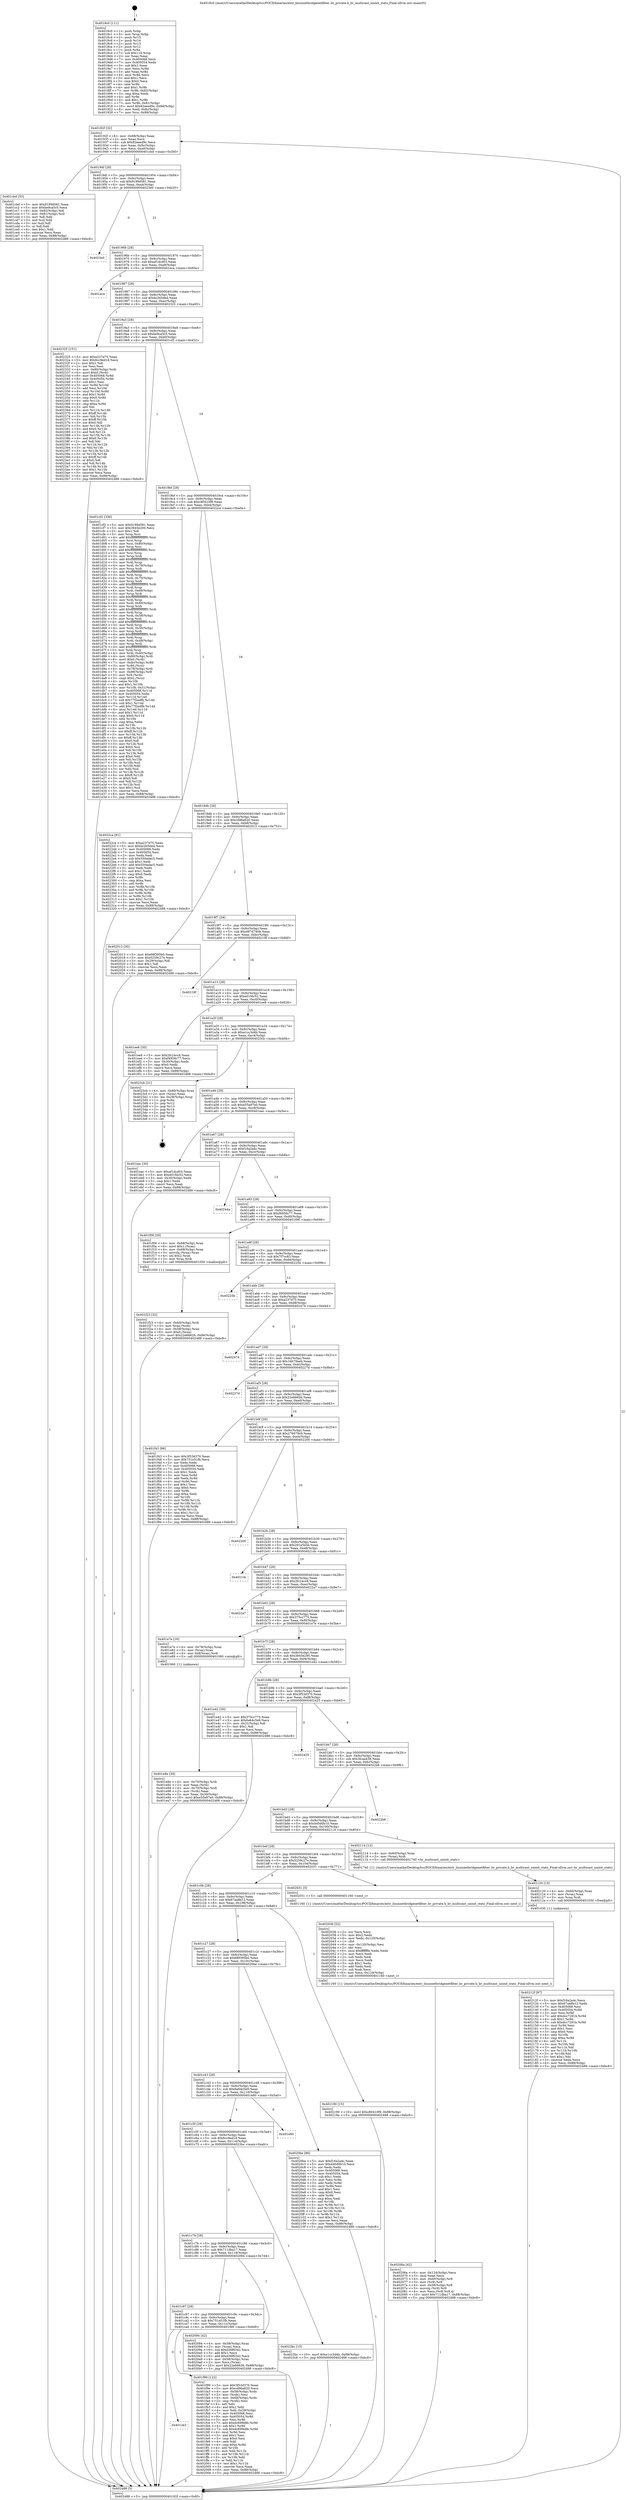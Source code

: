 digraph "0x4018c0" {
  label = "0x4018c0 (/mnt/c/Users/mathe/Desktop/tcc/POCII/binaries/extr_linuxnetbridgenetfilter..br_private.h_br_multicast_uninit_stats_Final-ollvm.out::main(0))"
  labelloc = "t"
  node[shape=record]

  Entry [label="",width=0.3,height=0.3,shape=circle,fillcolor=black,style=filled]
  "0x40192f" [label="{
     0x40192f [32]\l
     | [instrs]\l
     &nbsp;&nbsp;0x40192f \<+6\>: mov -0x88(%rbp),%eax\l
     &nbsp;&nbsp;0x401935 \<+2\>: mov %eax,%ecx\l
     &nbsp;&nbsp;0x401937 \<+6\>: sub $0x82eeed9c,%ecx\l
     &nbsp;&nbsp;0x40193d \<+6\>: mov %eax,-0x9c(%rbp)\l
     &nbsp;&nbsp;0x401943 \<+6\>: mov %ecx,-0xa0(%rbp)\l
     &nbsp;&nbsp;0x401949 \<+6\>: je 0000000000401cbd \<main+0x3fd\>\l
  }"]
  "0x401cbd" [label="{
     0x401cbd [53]\l
     | [instrs]\l
     &nbsp;&nbsp;0x401cbd \<+5\>: mov $0x9199d581,%eax\l
     &nbsp;&nbsp;0x401cc2 \<+5\>: mov $0xbe9ca5c5,%ecx\l
     &nbsp;&nbsp;0x401cc7 \<+6\>: mov -0x82(%rbp),%dl\l
     &nbsp;&nbsp;0x401ccd \<+7\>: mov -0x81(%rbp),%sil\l
     &nbsp;&nbsp;0x401cd4 \<+3\>: mov %dl,%dil\l
     &nbsp;&nbsp;0x401cd7 \<+3\>: and %sil,%dil\l
     &nbsp;&nbsp;0x401cda \<+3\>: xor %sil,%dl\l
     &nbsp;&nbsp;0x401cdd \<+3\>: or %dl,%dil\l
     &nbsp;&nbsp;0x401ce0 \<+4\>: test $0x1,%dil\l
     &nbsp;&nbsp;0x401ce4 \<+3\>: cmovne %ecx,%eax\l
     &nbsp;&nbsp;0x401ce7 \<+6\>: mov %eax,-0x88(%rbp)\l
     &nbsp;&nbsp;0x401ced \<+5\>: jmp 0000000000402488 \<main+0xbc8\>\l
  }"]
  "0x40194f" [label="{
     0x40194f [28]\l
     | [instrs]\l
     &nbsp;&nbsp;0x40194f \<+5\>: jmp 0000000000401954 \<main+0x94\>\l
     &nbsp;&nbsp;0x401954 \<+6\>: mov -0x9c(%rbp),%eax\l
     &nbsp;&nbsp;0x40195a \<+5\>: sub $0x9199d581,%eax\l
     &nbsp;&nbsp;0x40195f \<+6\>: mov %eax,-0xa4(%rbp)\l
     &nbsp;&nbsp;0x401965 \<+6\>: je 00000000004023e0 \<main+0xb20\>\l
  }"]
  "0x402488" [label="{
     0x402488 [5]\l
     | [instrs]\l
     &nbsp;&nbsp;0x402488 \<+5\>: jmp 000000000040192f \<main+0x6f\>\l
  }"]
  "0x4018c0" [label="{
     0x4018c0 [111]\l
     | [instrs]\l
     &nbsp;&nbsp;0x4018c0 \<+1\>: push %rbp\l
     &nbsp;&nbsp;0x4018c1 \<+3\>: mov %rsp,%rbp\l
     &nbsp;&nbsp;0x4018c4 \<+2\>: push %r15\l
     &nbsp;&nbsp;0x4018c6 \<+2\>: push %r14\l
     &nbsp;&nbsp;0x4018c8 \<+2\>: push %r13\l
     &nbsp;&nbsp;0x4018ca \<+2\>: push %r12\l
     &nbsp;&nbsp;0x4018cc \<+1\>: push %rbx\l
     &nbsp;&nbsp;0x4018cd \<+7\>: sub $0x118,%rsp\l
     &nbsp;&nbsp;0x4018d4 \<+2\>: xor %eax,%eax\l
     &nbsp;&nbsp;0x4018d6 \<+7\>: mov 0x405068,%ecx\l
     &nbsp;&nbsp;0x4018dd \<+7\>: mov 0x405054,%edx\l
     &nbsp;&nbsp;0x4018e4 \<+3\>: sub $0x1,%eax\l
     &nbsp;&nbsp;0x4018e7 \<+3\>: mov %ecx,%r8d\l
     &nbsp;&nbsp;0x4018ea \<+3\>: add %eax,%r8d\l
     &nbsp;&nbsp;0x4018ed \<+4\>: imul %r8d,%ecx\l
     &nbsp;&nbsp;0x4018f1 \<+3\>: and $0x1,%ecx\l
     &nbsp;&nbsp;0x4018f4 \<+3\>: cmp $0x0,%ecx\l
     &nbsp;&nbsp;0x4018f7 \<+4\>: sete %r9b\l
     &nbsp;&nbsp;0x4018fb \<+4\>: and $0x1,%r9b\l
     &nbsp;&nbsp;0x4018ff \<+7\>: mov %r9b,-0x82(%rbp)\l
     &nbsp;&nbsp;0x401906 \<+3\>: cmp $0xa,%edx\l
     &nbsp;&nbsp;0x401909 \<+4\>: setl %r9b\l
     &nbsp;&nbsp;0x40190d \<+4\>: and $0x1,%r9b\l
     &nbsp;&nbsp;0x401911 \<+7\>: mov %r9b,-0x81(%rbp)\l
     &nbsp;&nbsp;0x401918 \<+10\>: movl $0x82eeed9c,-0x88(%rbp)\l
     &nbsp;&nbsp;0x401922 \<+6\>: mov %edi,-0x8c(%rbp)\l
     &nbsp;&nbsp;0x401928 \<+7\>: mov %rsi,-0x98(%rbp)\l
  }"]
  Exit [label="",width=0.3,height=0.3,shape=circle,fillcolor=black,style=filled,peripheries=2]
  "0x4023e0" [label="{
     0x4023e0\l
  }", style=dashed]
  "0x40196b" [label="{
     0x40196b [28]\l
     | [instrs]\l
     &nbsp;&nbsp;0x40196b \<+5\>: jmp 0000000000401970 \<main+0xb0\>\l
     &nbsp;&nbsp;0x401970 \<+6\>: mov -0x9c(%rbp),%eax\l
     &nbsp;&nbsp;0x401976 \<+5\>: sub $0xaf1dcd03,%eax\l
     &nbsp;&nbsp;0x40197b \<+6\>: mov %eax,-0xa8(%rbp)\l
     &nbsp;&nbsp;0x401981 \<+6\>: je 0000000000401eca \<main+0x60a\>\l
  }"]
  "0x40212f" [label="{
     0x40212f [97]\l
     | [instrs]\l
     &nbsp;&nbsp;0x40212f \<+5\>: mov $0xf16a2a4c,%ecx\l
     &nbsp;&nbsp;0x402134 \<+5\>: mov $0x67aa8b12,%edx\l
     &nbsp;&nbsp;0x402139 \<+7\>: mov 0x405068,%esi\l
     &nbsp;&nbsp;0x402140 \<+8\>: mov 0x405054,%r8d\l
     &nbsp;&nbsp;0x402148 \<+3\>: mov %esi,%r9d\l
     &nbsp;&nbsp;0x40214b \<+7\>: add $0xdcc7291b,%r9d\l
     &nbsp;&nbsp;0x402152 \<+4\>: sub $0x1,%r9d\l
     &nbsp;&nbsp;0x402156 \<+7\>: sub $0xdcc7291b,%r9d\l
     &nbsp;&nbsp;0x40215d \<+4\>: imul %r9d,%esi\l
     &nbsp;&nbsp;0x402161 \<+3\>: and $0x1,%esi\l
     &nbsp;&nbsp;0x402164 \<+3\>: cmp $0x0,%esi\l
     &nbsp;&nbsp;0x402167 \<+4\>: sete %r10b\l
     &nbsp;&nbsp;0x40216b \<+4\>: cmp $0xa,%r8d\l
     &nbsp;&nbsp;0x40216f \<+4\>: setl %r11b\l
     &nbsp;&nbsp;0x402173 \<+3\>: mov %r10b,%bl\l
     &nbsp;&nbsp;0x402176 \<+3\>: and %r11b,%bl\l
     &nbsp;&nbsp;0x402179 \<+3\>: xor %r11b,%r10b\l
     &nbsp;&nbsp;0x40217c \<+3\>: or %r10b,%bl\l
     &nbsp;&nbsp;0x40217f \<+3\>: test $0x1,%bl\l
     &nbsp;&nbsp;0x402182 \<+3\>: cmovne %edx,%ecx\l
     &nbsp;&nbsp;0x402185 \<+6\>: mov %ecx,-0x88(%rbp)\l
     &nbsp;&nbsp;0x40218b \<+5\>: jmp 0000000000402488 \<main+0xbc8\>\l
  }"]
  "0x401eca" [label="{
     0x401eca\l
  }", style=dashed]
  "0x401987" [label="{
     0x401987 [28]\l
     | [instrs]\l
     &nbsp;&nbsp;0x401987 \<+5\>: jmp 000000000040198c \<main+0xcc\>\l
     &nbsp;&nbsp;0x40198c \<+6\>: mov -0x9c(%rbp),%eax\l
     &nbsp;&nbsp;0x401992 \<+5\>: sub $0xbc265ded,%eax\l
     &nbsp;&nbsp;0x401997 \<+6\>: mov %eax,-0xac(%rbp)\l
     &nbsp;&nbsp;0x40199d \<+6\>: je 0000000000402325 \<main+0xa65\>\l
  }"]
  "0x402120" [label="{
     0x402120 [15]\l
     | [instrs]\l
     &nbsp;&nbsp;0x402120 \<+4\>: mov -0x60(%rbp),%rax\l
     &nbsp;&nbsp;0x402124 \<+3\>: mov (%rax),%rax\l
     &nbsp;&nbsp;0x402127 \<+3\>: mov %rax,%rdi\l
     &nbsp;&nbsp;0x40212a \<+5\>: call 0000000000401030 \<free@plt\>\l
     | [calls]\l
     &nbsp;&nbsp;0x401030 \{1\} (unknown)\l
  }"]
  "0x402325" [label="{
     0x402325 [151]\l
     | [instrs]\l
     &nbsp;&nbsp;0x402325 \<+5\>: mov $0xa237d75,%eax\l
     &nbsp;&nbsp;0x40232a \<+5\>: mov $0x6cc9ed18,%ecx\l
     &nbsp;&nbsp;0x40232f \<+2\>: mov $0x1,%dl\l
     &nbsp;&nbsp;0x402331 \<+2\>: xor %esi,%esi\l
     &nbsp;&nbsp;0x402333 \<+4\>: mov -0x80(%rbp),%rdi\l
     &nbsp;&nbsp;0x402337 \<+6\>: movl $0x0,(%rdi)\l
     &nbsp;&nbsp;0x40233d \<+8\>: mov 0x405068,%r8d\l
     &nbsp;&nbsp;0x402345 \<+8\>: mov 0x405054,%r9d\l
     &nbsp;&nbsp;0x40234d \<+3\>: sub $0x1,%esi\l
     &nbsp;&nbsp;0x402350 \<+3\>: mov %r8d,%r10d\l
     &nbsp;&nbsp;0x402353 \<+3\>: add %esi,%r10d\l
     &nbsp;&nbsp;0x402356 \<+4\>: imul %r10d,%r8d\l
     &nbsp;&nbsp;0x40235a \<+4\>: and $0x1,%r8d\l
     &nbsp;&nbsp;0x40235e \<+4\>: cmp $0x0,%r8d\l
     &nbsp;&nbsp;0x402362 \<+4\>: sete %r11b\l
     &nbsp;&nbsp;0x402366 \<+4\>: cmp $0xa,%r9d\l
     &nbsp;&nbsp;0x40236a \<+3\>: setl %bl\l
     &nbsp;&nbsp;0x40236d \<+3\>: mov %r11b,%r14b\l
     &nbsp;&nbsp;0x402370 \<+4\>: xor $0xff,%r14b\l
     &nbsp;&nbsp;0x402374 \<+3\>: mov %bl,%r15b\l
     &nbsp;&nbsp;0x402377 \<+4\>: xor $0xff,%r15b\l
     &nbsp;&nbsp;0x40237b \<+3\>: xor $0x0,%dl\l
     &nbsp;&nbsp;0x40237e \<+3\>: mov %r14b,%r12b\l
     &nbsp;&nbsp;0x402381 \<+4\>: and $0x0,%r12b\l
     &nbsp;&nbsp;0x402385 \<+3\>: and %dl,%r11b\l
     &nbsp;&nbsp;0x402388 \<+3\>: mov %r15b,%r13b\l
     &nbsp;&nbsp;0x40238b \<+4\>: and $0x0,%r13b\l
     &nbsp;&nbsp;0x40238f \<+2\>: and %dl,%bl\l
     &nbsp;&nbsp;0x402391 \<+3\>: or %r11b,%r12b\l
     &nbsp;&nbsp;0x402394 \<+3\>: or %bl,%r13b\l
     &nbsp;&nbsp;0x402397 \<+3\>: xor %r13b,%r12b\l
     &nbsp;&nbsp;0x40239a \<+3\>: or %r15b,%r14b\l
     &nbsp;&nbsp;0x40239d \<+4\>: xor $0xff,%r14b\l
     &nbsp;&nbsp;0x4023a1 \<+3\>: or $0x0,%dl\l
     &nbsp;&nbsp;0x4023a4 \<+3\>: and %dl,%r14b\l
     &nbsp;&nbsp;0x4023a7 \<+3\>: or %r14b,%r12b\l
     &nbsp;&nbsp;0x4023aa \<+4\>: test $0x1,%r12b\l
     &nbsp;&nbsp;0x4023ae \<+3\>: cmovne %ecx,%eax\l
     &nbsp;&nbsp;0x4023b1 \<+6\>: mov %eax,-0x88(%rbp)\l
     &nbsp;&nbsp;0x4023b7 \<+5\>: jmp 0000000000402488 \<main+0xbc8\>\l
  }"]
  "0x4019a3" [label="{
     0x4019a3 [28]\l
     | [instrs]\l
     &nbsp;&nbsp;0x4019a3 \<+5\>: jmp 00000000004019a8 \<main+0xe8\>\l
     &nbsp;&nbsp;0x4019a8 \<+6\>: mov -0x9c(%rbp),%eax\l
     &nbsp;&nbsp;0x4019ae \<+5\>: sub $0xbe9ca5c5,%eax\l
     &nbsp;&nbsp;0x4019b3 \<+6\>: mov %eax,-0xb0(%rbp)\l
     &nbsp;&nbsp;0x4019b9 \<+6\>: je 0000000000401cf2 \<main+0x432\>\l
  }"]
  "0x40206a" [label="{
     0x40206a [42]\l
     | [instrs]\l
     &nbsp;&nbsp;0x40206a \<+6\>: mov -0x124(%rbp),%ecx\l
     &nbsp;&nbsp;0x402070 \<+3\>: imul %eax,%ecx\l
     &nbsp;&nbsp;0x402073 \<+4\>: mov -0x60(%rbp),%r8\l
     &nbsp;&nbsp;0x402077 \<+3\>: mov (%r8),%r8\l
     &nbsp;&nbsp;0x40207a \<+4\>: mov -0x58(%rbp),%r9\l
     &nbsp;&nbsp;0x40207e \<+3\>: movslq (%r9),%r9\l
     &nbsp;&nbsp;0x402081 \<+4\>: mov %ecx,(%r8,%r9,4)\l
     &nbsp;&nbsp;0x402085 \<+10\>: movl $0x711dba17,-0x88(%rbp)\l
     &nbsp;&nbsp;0x40208f \<+5\>: jmp 0000000000402488 \<main+0xbc8\>\l
  }"]
  "0x401cf2" [label="{
     0x401cf2 [336]\l
     | [instrs]\l
     &nbsp;&nbsp;0x401cf2 \<+5\>: mov $0x9199d581,%eax\l
     &nbsp;&nbsp;0x401cf7 \<+5\>: mov $0x3845e200,%ecx\l
     &nbsp;&nbsp;0x401cfc \<+2\>: mov $0x1,%dl\l
     &nbsp;&nbsp;0x401cfe \<+3\>: mov %rsp,%rsi\l
     &nbsp;&nbsp;0x401d01 \<+4\>: add $0xfffffffffffffff0,%rsi\l
     &nbsp;&nbsp;0x401d05 \<+3\>: mov %rsi,%rsp\l
     &nbsp;&nbsp;0x401d08 \<+4\>: mov %rsi,-0x80(%rbp)\l
     &nbsp;&nbsp;0x401d0c \<+3\>: mov %rsp,%rsi\l
     &nbsp;&nbsp;0x401d0f \<+4\>: add $0xfffffffffffffff0,%rsi\l
     &nbsp;&nbsp;0x401d13 \<+3\>: mov %rsi,%rsp\l
     &nbsp;&nbsp;0x401d16 \<+3\>: mov %rsp,%rdi\l
     &nbsp;&nbsp;0x401d19 \<+4\>: add $0xfffffffffffffff0,%rdi\l
     &nbsp;&nbsp;0x401d1d \<+3\>: mov %rdi,%rsp\l
     &nbsp;&nbsp;0x401d20 \<+4\>: mov %rdi,-0x78(%rbp)\l
     &nbsp;&nbsp;0x401d24 \<+3\>: mov %rsp,%rdi\l
     &nbsp;&nbsp;0x401d27 \<+4\>: add $0xfffffffffffffff0,%rdi\l
     &nbsp;&nbsp;0x401d2b \<+3\>: mov %rdi,%rsp\l
     &nbsp;&nbsp;0x401d2e \<+4\>: mov %rdi,-0x70(%rbp)\l
     &nbsp;&nbsp;0x401d32 \<+3\>: mov %rsp,%rdi\l
     &nbsp;&nbsp;0x401d35 \<+4\>: add $0xfffffffffffffff0,%rdi\l
     &nbsp;&nbsp;0x401d39 \<+3\>: mov %rdi,%rsp\l
     &nbsp;&nbsp;0x401d3c \<+4\>: mov %rdi,-0x68(%rbp)\l
     &nbsp;&nbsp;0x401d40 \<+3\>: mov %rsp,%rdi\l
     &nbsp;&nbsp;0x401d43 \<+4\>: add $0xfffffffffffffff0,%rdi\l
     &nbsp;&nbsp;0x401d47 \<+3\>: mov %rdi,%rsp\l
     &nbsp;&nbsp;0x401d4a \<+4\>: mov %rdi,-0x60(%rbp)\l
     &nbsp;&nbsp;0x401d4e \<+3\>: mov %rsp,%rdi\l
     &nbsp;&nbsp;0x401d51 \<+4\>: add $0xfffffffffffffff0,%rdi\l
     &nbsp;&nbsp;0x401d55 \<+3\>: mov %rdi,%rsp\l
     &nbsp;&nbsp;0x401d58 \<+4\>: mov %rdi,-0x58(%rbp)\l
     &nbsp;&nbsp;0x401d5c \<+3\>: mov %rsp,%rdi\l
     &nbsp;&nbsp;0x401d5f \<+4\>: add $0xfffffffffffffff0,%rdi\l
     &nbsp;&nbsp;0x401d63 \<+3\>: mov %rdi,%rsp\l
     &nbsp;&nbsp;0x401d66 \<+4\>: mov %rdi,-0x50(%rbp)\l
     &nbsp;&nbsp;0x401d6a \<+3\>: mov %rsp,%rdi\l
     &nbsp;&nbsp;0x401d6d \<+4\>: add $0xfffffffffffffff0,%rdi\l
     &nbsp;&nbsp;0x401d71 \<+3\>: mov %rdi,%rsp\l
     &nbsp;&nbsp;0x401d74 \<+4\>: mov %rdi,-0x48(%rbp)\l
     &nbsp;&nbsp;0x401d78 \<+3\>: mov %rsp,%rdi\l
     &nbsp;&nbsp;0x401d7b \<+4\>: add $0xfffffffffffffff0,%rdi\l
     &nbsp;&nbsp;0x401d7f \<+3\>: mov %rdi,%rsp\l
     &nbsp;&nbsp;0x401d82 \<+4\>: mov %rdi,-0x40(%rbp)\l
     &nbsp;&nbsp;0x401d86 \<+4\>: mov -0x80(%rbp),%rdi\l
     &nbsp;&nbsp;0x401d8a \<+6\>: movl $0x0,(%rdi)\l
     &nbsp;&nbsp;0x401d90 \<+7\>: mov -0x8c(%rbp),%r8d\l
     &nbsp;&nbsp;0x401d97 \<+3\>: mov %r8d,(%rsi)\l
     &nbsp;&nbsp;0x401d9a \<+4\>: mov -0x78(%rbp),%rdi\l
     &nbsp;&nbsp;0x401d9e \<+7\>: mov -0x98(%rbp),%r9\l
     &nbsp;&nbsp;0x401da5 \<+3\>: mov %r9,(%rdi)\l
     &nbsp;&nbsp;0x401da8 \<+3\>: cmpl $0x2,(%rsi)\l
     &nbsp;&nbsp;0x401dab \<+4\>: setne %r10b\l
     &nbsp;&nbsp;0x401daf \<+4\>: and $0x1,%r10b\l
     &nbsp;&nbsp;0x401db3 \<+4\>: mov %r10b,-0x31(%rbp)\l
     &nbsp;&nbsp;0x401db7 \<+8\>: mov 0x405068,%r11d\l
     &nbsp;&nbsp;0x401dbf \<+7\>: mov 0x405054,%ebx\l
     &nbsp;&nbsp;0x401dc6 \<+3\>: mov %r11d,%r14d\l
     &nbsp;&nbsp;0x401dc9 \<+7\>: sub $0x77f2edfb,%r14d\l
     &nbsp;&nbsp;0x401dd0 \<+4\>: sub $0x1,%r14d\l
     &nbsp;&nbsp;0x401dd4 \<+7\>: add $0x77f2edfb,%r14d\l
     &nbsp;&nbsp;0x401ddb \<+4\>: imul %r14d,%r11d\l
     &nbsp;&nbsp;0x401ddf \<+4\>: and $0x1,%r11d\l
     &nbsp;&nbsp;0x401de3 \<+4\>: cmp $0x0,%r11d\l
     &nbsp;&nbsp;0x401de7 \<+4\>: sete %r10b\l
     &nbsp;&nbsp;0x401deb \<+3\>: cmp $0xa,%ebx\l
     &nbsp;&nbsp;0x401dee \<+4\>: setl %r15b\l
     &nbsp;&nbsp;0x401df2 \<+3\>: mov %r10b,%r12b\l
     &nbsp;&nbsp;0x401df5 \<+4\>: xor $0xff,%r12b\l
     &nbsp;&nbsp;0x401df9 \<+3\>: mov %r15b,%r13b\l
     &nbsp;&nbsp;0x401dfc \<+4\>: xor $0xff,%r13b\l
     &nbsp;&nbsp;0x401e00 \<+3\>: xor $0x0,%dl\l
     &nbsp;&nbsp;0x401e03 \<+3\>: mov %r12b,%sil\l
     &nbsp;&nbsp;0x401e06 \<+4\>: and $0x0,%sil\l
     &nbsp;&nbsp;0x401e0a \<+3\>: and %dl,%r10b\l
     &nbsp;&nbsp;0x401e0d \<+3\>: mov %r13b,%dil\l
     &nbsp;&nbsp;0x401e10 \<+4\>: and $0x0,%dil\l
     &nbsp;&nbsp;0x401e14 \<+3\>: and %dl,%r15b\l
     &nbsp;&nbsp;0x401e17 \<+3\>: or %r10b,%sil\l
     &nbsp;&nbsp;0x401e1a \<+3\>: or %r15b,%dil\l
     &nbsp;&nbsp;0x401e1d \<+3\>: xor %dil,%sil\l
     &nbsp;&nbsp;0x401e20 \<+3\>: or %r13b,%r12b\l
     &nbsp;&nbsp;0x401e23 \<+4\>: xor $0xff,%r12b\l
     &nbsp;&nbsp;0x401e27 \<+3\>: or $0x0,%dl\l
     &nbsp;&nbsp;0x401e2a \<+3\>: and %dl,%r12b\l
     &nbsp;&nbsp;0x401e2d \<+3\>: or %r12b,%sil\l
     &nbsp;&nbsp;0x401e30 \<+4\>: test $0x1,%sil\l
     &nbsp;&nbsp;0x401e34 \<+3\>: cmovne %ecx,%eax\l
     &nbsp;&nbsp;0x401e37 \<+6\>: mov %eax,-0x88(%rbp)\l
     &nbsp;&nbsp;0x401e3d \<+5\>: jmp 0000000000402488 \<main+0xbc8\>\l
  }"]
  "0x4019bf" [label="{
     0x4019bf [28]\l
     | [instrs]\l
     &nbsp;&nbsp;0x4019bf \<+5\>: jmp 00000000004019c4 \<main+0x104\>\l
     &nbsp;&nbsp;0x4019c4 \<+6\>: mov -0x9c(%rbp),%eax\l
     &nbsp;&nbsp;0x4019ca \<+5\>: sub $0xc80410f9,%eax\l
     &nbsp;&nbsp;0x4019cf \<+6\>: mov %eax,-0xb4(%rbp)\l
     &nbsp;&nbsp;0x4019d5 \<+6\>: je 00000000004022ca \<main+0xa0a\>\l
  }"]
  "0x402036" [label="{
     0x402036 [52]\l
     | [instrs]\l
     &nbsp;&nbsp;0x402036 \<+2\>: xor %ecx,%ecx\l
     &nbsp;&nbsp;0x402038 \<+5\>: mov $0x2,%edx\l
     &nbsp;&nbsp;0x40203d \<+6\>: mov %edx,-0x120(%rbp)\l
     &nbsp;&nbsp;0x402043 \<+1\>: cltd\l
     &nbsp;&nbsp;0x402044 \<+6\>: mov -0x120(%rbp),%esi\l
     &nbsp;&nbsp;0x40204a \<+2\>: idiv %esi\l
     &nbsp;&nbsp;0x40204c \<+6\>: imul $0xfffffffe,%edx,%edx\l
     &nbsp;&nbsp;0x402052 \<+2\>: mov %ecx,%edi\l
     &nbsp;&nbsp;0x402054 \<+2\>: sub %edx,%edi\l
     &nbsp;&nbsp;0x402056 \<+2\>: mov %ecx,%edx\l
     &nbsp;&nbsp;0x402058 \<+3\>: sub $0x1,%edx\l
     &nbsp;&nbsp;0x40205b \<+2\>: add %edx,%edi\l
     &nbsp;&nbsp;0x40205d \<+2\>: sub %edi,%ecx\l
     &nbsp;&nbsp;0x40205f \<+6\>: mov %ecx,-0x124(%rbp)\l
     &nbsp;&nbsp;0x402065 \<+5\>: call 0000000000401160 \<next_i\>\l
     | [calls]\l
     &nbsp;&nbsp;0x401160 \{1\} (/mnt/c/Users/mathe/Desktop/tcc/POCII/binaries/extr_linuxnetbridgenetfilter..br_private.h_br_multicast_uninit_stats_Final-ollvm.out::next_i)\l
  }"]
  "0x401cb3" [label="{
     0x401cb3\l
  }", style=dashed]
  "0x4022ca" [label="{
     0x4022ca [91]\l
     | [instrs]\l
     &nbsp;&nbsp;0x4022ca \<+5\>: mov $0xa237d75,%eax\l
     &nbsp;&nbsp;0x4022cf \<+5\>: mov $0xbc265ded,%ecx\l
     &nbsp;&nbsp;0x4022d4 \<+7\>: mov 0x405068,%edx\l
     &nbsp;&nbsp;0x4022db \<+7\>: mov 0x405054,%esi\l
     &nbsp;&nbsp;0x4022e2 \<+2\>: mov %edx,%edi\l
     &nbsp;&nbsp;0x4022e4 \<+6\>: sub $0x550adac5,%edi\l
     &nbsp;&nbsp;0x4022ea \<+3\>: sub $0x1,%edi\l
     &nbsp;&nbsp;0x4022ed \<+6\>: add $0x550adac5,%edi\l
     &nbsp;&nbsp;0x4022f3 \<+3\>: imul %edi,%edx\l
     &nbsp;&nbsp;0x4022f6 \<+3\>: and $0x1,%edx\l
     &nbsp;&nbsp;0x4022f9 \<+3\>: cmp $0x0,%edx\l
     &nbsp;&nbsp;0x4022fc \<+4\>: sete %r8b\l
     &nbsp;&nbsp;0x402300 \<+3\>: cmp $0xa,%esi\l
     &nbsp;&nbsp;0x402303 \<+4\>: setl %r9b\l
     &nbsp;&nbsp;0x402307 \<+3\>: mov %r8b,%r10b\l
     &nbsp;&nbsp;0x40230a \<+3\>: and %r9b,%r10b\l
     &nbsp;&nbsp;0x40230d \<+3\>: xor %r9b,%r8b\l
     &nbsp;&nbsp;0x402310 \<+3\>: or %r8b,%r10b\l
     &nbsp;&nbsp;0x402313 \<+4\>: test $0x1,%r10b\l
     &nbsp;&nbsp;0x402317 \<+3\>: cmovne %ecx,%eax\l
     &nbsp;&nbsp;0x40231a \<+6\>: mov %eax,-0x88(%rbp)\l
     &nbsp;&nbsp;0x402320 \<+5\>: jmp 0000000000402488 \<main+0xbc8\>\l
  }"]
  "0x4019db" [label="{
     0x4019db [28]\l
     | [instrs]\l
     &nbsp;&nbsp;0x4019db \<+5\>: jmp 00000000004019e0 \<main+0x120\>\l
     &nbsp;&nbsp;0x4019e0 \<+6\>: mov -0x9c(%rbp),%eax\l
     &nbsp;&nbsp;0x4019e6 \<+5\>: sub $0xcd96a620,%eax\l
     &nbsp;&nbsp;0x4019eb \<+6\>: mov %eax,-0xb8(%rbp)\l
     &nbsp;&nbsp;0x4019f1 \<+6\>: je 0000000000402013 \<main+0x753\>\l
  }"]
  "0x401f99" [label="{
     0x401f99 [122]\l
     | [instrs]\l
     &nbsp;&nbsp;0x401f99 \<+5\>: mov $0x3f53d370,%eax\l
     &nbsp;&nbsp;0x401f9e \<+5\>: mov $0xcd96a620,%ecx\l
     &nbsp;&nbsp;0x401fa3 \<+4\>: mov -0x58(%rbp),%rdx\l
     &nbsp;&nbsp;0x401fa7 \<+2\>: mov (%rdx),%esi\l
     &nbsp;&nbsp;0x401fa9 \<+4\>: mov -0x68(%rbp),%rdx\l
     &nbsp;&nbsp;0x401fad \<+2\>: cmp (%rdx),%esi\l
     &nbsp;&nbsp;0x401faf \<+4\>: setl %dil\l
     &nbsp;&nbsp;0x401fb3 \<+4\>: and $0x1,%dil\l
     &nbsp;&nbsp;0x401fb7 \<+4\>: mov %dil,-0x29(%rbp)\l
     &nbsp;&nbsp;0x401fbb \<+7\>: mov 0x405068,%esi\l
     &nbsp;&nbsp;0x401fc2 \<+8\>: mov 0x405054,%r8d\l
     &nbsp;&nbsp;0x401fca \<+3\>: mov %esi,%r9d\l
     &nbsp;&nbsp;0x401fcd \<+7\>: add $0xdc699e8b,%r9d\l
     &nbsp;&nbsp;0x401fd4 \<+4\>: sub $0x1,%r9d\l
     &nbsp;&nbsp;0x401fd8 \<+7\>: sub $0xdc699e8b,%r9d\l
     &nbsp;&nbsp;0x401fdf \<+4\>: imul %r9d,%esi\l
     &nbsp;&nbsp;0x401fe3 \<+3\>: and $0x1,%esi\l
     &nbsp;&nbsp;0x401fe6 \<+3\>: cmp $0x0,%esi\l
     &nbsp;&nbsp;0x401fe9 \<+4\>: sete %dil\l
     &nbsp;&nbsp;0x401fed \<+4\>: cmp $0xa,%r8d\l
     &nbsp;&nbsp;0x401ff1 \<+4\>: setl %r10b\l
     &nbsp;&nbsp;0x401ff5 \<+3\>: mov %dil,%r11b\l
     &nbsp;&nbsp;0x401ff8 \<+3\>: and %r10b,%r11b\l
     &nbsp;&nbsp;0x401ffb \<+3\>: xor %r10b,%dil\l
     &nbsp;&nbsp;0x401ffe \<+3\>: or %dil,%r11b\l
     &nbsp;&nbsp;0x402001 \<+4\>: test $0x1,%r11b\l
     &nbsp;&nbsp;0x402005 \<+3\>: cmovne %ecx,%eax\l
     &nbsp;&nbsp;0x402008 \<+6\>: mov %eax,-0x88(%rbp)\l
     &nbsp;&nbsp;0x40200e \<+5\>: jmp 0000000000402488 \<main+0xbc8\>\l
  }"]
  "0x402013" [label="{
     0x402013 [30]\l
     | [instrs]\l
     &nbsp;&nbsp;0x402013 \<+5\>: mov $0x68f395b0,%eax\l
     &nbsp;&nbsp;0x402018 \<+5\>: mov $0x5259c27e,%ecx\l
     &nbsp;&nbsp;0x40201d \<+3\>: mov -0x29(%rbp),%dl\l
     &nbsp;&nbsp;0x402020 \<+3\>: test $0x1,%dl\l
     &nbsp;&nbsp;0x402023 \<+3\>: cmovne %ecx,%eax\l
     &nbsp;&nbsp;0x402026 \<+6\>: mov %eax,-0x88(%rbp)\l
     &nbsp;&nbsp;0x40202c \<+5\>: jmp 0000000000402488 \<main+0xbc8\>\l
  }"]
  "0x4019f7" [label="{
     0x4019f7 [28]\l
     | [instrs]\l
     &nbsp;&nbsp;0x4019f7 \<+5\>: jmp 00000000004019fc \<main+0x13c\>\l
     &nbsp;&nbsp;0x4019fc \<+6\>: mov -0x9c(%rbp),%eax\l
     &nbsp;&nbsp;0x401a02 \<+5\>: sub $0xd97d740b,%eax\l
     &nbsp;&nbsp;0x401a07 \<+6\>: mov %eax,-0xbc(%rbp)\l
     &nbsp;&nbsp;0x401a0d \<+6\>: je 000000000040219f \<main+0x8df\>\l
  }"]
  "0x401c97" [label="{
     0x401c97 [28]\l
     | [instrs]\l
     &nbsp;&nbsp;0x401c97 \<+5\>: jmp 0000000000401c9c \<main+0x3dc\>\l
     &nbsp;&nbsp;0x401c9c \<+6\>: mov -0x9c(%rbp),%eax\l
     &nbsp;&nbsp;0x401ca2 \<+5\>: sub $0x751e51fb,%eax\l
     &nbsp;&nbsp;0x401ca7 \<+6\>: mov %eax,-0x11c(%rbp)\l
     &nbsp;&nbsp;0x401cad \<+6\>: je 0000000000401f99 \<main+0x6d9\>\l
  }"]
  "0x40219f" [label="{
     0x40219f\l
  }", style=dashed]
  "0x401a13" [label="{
     0x401a13 [28]\l
     | [instrs]\l
     &nbsp;&nbsp;0x401a13 \<+5\>: jmp 0000000000401a18 \<main+0x158\>\l
     &nbsp;&nbsp;0x401a18 \<+6\>: mov -0x9c(%rbp),%eax\l
     &nbsp;&nbsp;0x401a1e \<+5\>: sub $0xe01fdc52,%eax\l
     &nbsp;&nbsp;0x401a23 \<+6\>: mov %eax,-0xc0(%rbp)\l
     &nbsp;&nbsp;0x401a29 \<+6\>: je 0000000000401ee8 \<main+0x628\>\l
  }"]
  "0x402094" [label="{
     0x402094 [42]\l
     | [instrs]\l
     &nbsp;&nbsp;0x402094 \<+4\>: mov -0x58(%rbp),%rax\l
     &nbsp;&nbsp;0x402098 \<+2\>: mov (%rax),%ecx\l
     &nbsp;&nbsp;0x40209a \<+6\>: sub $0xd36f6342,%ecx\l
     &nbsp;&nbsp;0x4020a0 \<+3\>: add $0x1,%ecx\l
     &nbsp;&nbsp;0x4020a3 \<+6\>: add $0xd36f6342,%ecx\l
     &nbsp;&nbsp;0x4020a9 \<+4\>: mov -0x58(%rbp),%rax\l
     &nbsp;&nbsp;0x4020ad \<+2\>: mov %ecx,(%rax)\l
     &nbsp;&nbsp;0x4020af \<+10\>: movl $0x22e66626,-0x88(%rbp)\l
     &nbsp;&nbsp;0x4020b9 \<+5\>: jmp 0000000000402488 \<main+0xbc8\>\l
  }"]
  "0x401ee8" [label="{
     0x401ee8 [30]\l
     | [instrs]\l
     &nbsp;&nbsp;0x401ee8 \<+5\>: mov $0x2fc24cc8,%eax\l
     &nbsp;&nbsp;0x401eed \<+5\>: mov $0xf4958c77,%ecx\l
     &nbsp;&nbsp;0x401ef2 \<+3\>: mov -0x30(%rbp),%edx\l
     &nbsp;&nbsp;0x401ef5 \<+3\>: cmp $0x0,%edx\l
     &nbsp;&nbsp;0x401ef8 \<+3\>: cmove %ecx,%eax\l
     &nbsp;&nbsp;0x401efb \<+6\>: mov %eax,-0x88(%rbp)\l
     &nbsp;&nbsp;0x401f01 \<+5\>: jmp 0000000000402488 \<main+0xbc8\>\l
  }"]
  "0x401a2f" [label="{
     0x401a2f [28]\l
     | [instrs]\l
     &nbsp;&nbsp;0x401a2f \<+5\>: jmp 0000000000401a34 \<main+0x174\>\l
     &nbsp;&nbsp;0x401a34 \<+6\>: mov -0x9c(%rbp),%eax\l
     &nbsp;&nbsp;0x401a3a \<+5\>: sub $0xe1cc3d4b,%eax\l
     &nbsp;&nbsp;0x401a3f \<+6\>: mov %eax,-0xc4(%rbp)\l
     &nbsp;&nbsp;0x401a45 \<+6\>: je 00000000004023cb \<main+0xb0b\>\l
  }"]
  "0x401c7b" [label="{
     0x401c7b [28]\l
     | [instrs]\l
     &nbsp;&nbsp;0x401c7b \<+5\>: jmp 0000000000401c80 \<main+0x3c0\>\l
     &nbsp;&nbsp;0x401c80 \<+6\>: mov -0x9c(%rbp),%eax\l
     &nbsp;&nbsp;0x401c86 \<+5\>: sub $0x711dba17,%eax\l
     &nbsp;&nbsp;0x401c8b \<+6\>: mov %eax,-0x118(%rbp)\l
     &nbsp;&nbsp;0x401c91 \<+6\>: je 0000000000402094 \<main+0x7d4\>\l
  }"]
  "0x4023cb" [label="{
     0x4023cb [21]\l
     | [instrs]\l
     &nbsp;&nbsp;0x4023cb \<+4\>: mov -0x80(%rbp),%rax\l
     &nbsp;&nbsp;0x4023cf \<+2\>: mov (%rax),%eax\l
     &nbsp;&nbsp;0x4023d1 \<+4\>: lea -0x28(%rbp),%rsp\l
     &nbsp;&nbsp;0x4023d5 \<+1\>: pop %rbx\l
     &nbsp;&nbsp;0x4023d6 \<+2\>: pop %r12\l
     &nbsp;&nbsp;0x4023d8 \<+2\>: pop %r13\l
     &nbsp;&nbsp;0x4023da \<+2\>: pop %r14\l
     &nbsp;&nbsp;0x4023dc \<+2\>: pop %r15\l
     &nbsp;&nbsp;0x4023de \<+1\>: pop %rbp\l
     &nbsp;&nbsp;0x4023df \<+1\>: ret\l
  }"]
  "0x401a4b" [label="{
     0x401a4b [28]\l
     | [instrs]\l
     &nbsp;&nbsp;0x401a4b \<+5\>: jmp 0000000000401a50 \<main+0x190\>\l
     &nbsp;&nbsp;0x401a50 \<+6\>: mov -0x9c(%rbp),%eax\l
     &nbsp;&nbsp;0x401a56 \<+5\>: sub $0xe55a97e0,%eax\l
     &nbsp;&nbsp;0x401a5b \<+6\>: mov %eax,-0xc8(%rbp)\l
     &nbsp;&nbsp;0x401a61 \<+6\>: je 0000000000401eac \<main+0x5ec\>\l
  }"]
  "0x4023bc" [label="{
     0x4023bc [15]\l
     | [instrs]\l
     &nbsp;&nbsp;0x4023bc \<+10\>: movl $0xe1cc3d4b,-0x88(%rbp)\l
     &nbsp;&nbsp;0x4023c6 \<+5\>: jmp 0000000000402488 \<main+0xbc8\>\l
  }"]
  "0x401eac" [label="{
     0x401eac [30]\l
     | [instrs]\l
     &nbsp;&nbsp;0x401eac \<+5\>: mov $0xaf1dcd03,%eax\l
     &nbsp;&nbsp;0x401eb1 \<+5\>: mov $0xe01fdc52,%ecx\l
     &nbsp;&nbsp;0x401eb6 \<+3\>: mov -0x30(%rbp),%edx\l
     &nbsp;&nbsp;0x401eb9 \<+3\>: cmp $0x1,%edx\l
     &nbsp;&nbsp;0x401ebc \<+3\>: cmovl %ecx,%eax\l
     &nbsp;&nbsp;0x401ebf \<+6\>: mov %eax,-0x88(%rbp)\l
     &nbsp;&nbsp;0x401ec5 \<+5\>: jmp 0000000000402488 \<main+0xbc8\>\l
  }"]
  "0x401a67" [label="{
     0x401a67 [28]\l
     | [instrs]\l
     &nbsp;&nbsp;0x401a67 \<+5\>: jmp 0000000000401a6c \<main+0x1ac\>\l
     &nbsp;&nbsp;0x401a6c \<+6\>: mov -0x9c(%rbp),%eax\l
     &nbsp;&nbsp;0x401a72 \<+5\>: sub $0xf16a2a4c,%eax\l
     &nbsp;&nbsp;0x401a77 \<+6\>: mov %eax,-0xcc(%rbp)\l
     &nbsp;&nbsp;0x401a7d \<+6\>: je 000000000040244a \<main+0xb8a\>\l
  }"]
  "0x401c5f" [label="{
     0x401c5f [28]\l
     | [instrs]\l
     &nbsp;&nbsp;0x401c5f \<+5\>: jmp 0000000000401c64 \<main+0x3a4\>\l
     &nbsp;&nbsp;0x401c64 \<+6\>: mov -0x9c(%rbp),%eax\l
     &nbsp;&nbsp;0x401c6a \<+5\>: sub $0x6cc9ed18,%eax\l
     &nbsp;&nbsp;0x401c6f \<+6\>: mov %eax,-0x114(%rbp)\l
     &nbsp;&nbsp;0x401c75 \<+6\>: je 00000000004023bc \<main+0xafc\>\l
  }"]
  "0x40244a" [label="{
     0x40244a\l
  }", style=dashed]
  "0x401a83" [label="{
     0x401a83 [28]\l
     | [instrs]\l
     &nbsp;&nbsp;0x401a83 \<+5\>: jmp 0000000000401a88 \<main+0x1c8\>\l
     &nbsp;&nbsp;0x401a88 \<+6\>: mov -0x9c(%rbp),%eax\l
     &nbsp;&nbsp;0x401a8e \<+5\>: sub $0xf4958c77,%eax\l
     &nbsp;&nbsp;0x401a93 \<+6\>: mov %eax,-0xd0(%rbp)\l
     &nbsp;&nbsp;0x401a99 \<+6\>: je 0000000000401f06 \<main+0x646\>\l
  }"]
  "0x401e60" [label="{
     0x401e60\l
  }", style=dashed]
  "0x401f06" [label="{
     0x401f06 [29]\l
     | [instrs]\l
     &nbsp;&nbsp;0x401f06 \<+4\>: mov -0x68(%rbp),%rax\l
     &nbsp;&nbsp;0x401f0a \<+6\>: movl $0x1,(%rax)\l
     &nbsp;&nbsp;0x401f10 \<+4\>: mov -0x68(%rbp),%rax\l
     &nbsp;&nbsp;0x401f14 \<+3\>: movslq (%rax),%rax\l
     &nbsp;&nbsp;0x401f17 \<+4\>: shl $0x2,%rax\l
     &nbsp;&nbsp;0x401f1b \<+3\>: mov %rax,%rdi\l
     &nbsp;&nbsp;0x401f1e \<+5\>: call 0000000000401050 \<malloc@plt\>\l
     | [calls]\l
     &nbsp;&nbsp;0x401050 \{1\} (unknown)\l
  }"]
  "0x401a9f" [label="{
     0x401a9f [28]\l
     | [instrs]\l
     &nbsp;&nbsp;0x401a9f \<+5\>: jmp 0000000000401aa4 \<main+0x1e4\>\l
     &nbsp;&nbsp;0x401aa4 \<+6\>: mov -0x9c(%rbp),%eax\l
     &nbsp;&nbsp;0x401aaa \<+5\>: sub $0x7f7cc83,%eax\l
     &nbsp;&nbsp;0x401aaf \<+6\>: mov %eax,-0xd4(%rbp)\l
     &nbsp;&nbsp;0x401ab5 \<+6\>: je 000000000040225b \<main+0x99b\>\l
  }"]
  "0x401c43" [label="{
     0x401c43 [28]\l
     | [instrs]\l
     &nbsp;&nbsp;0x401c43 \<+5\>: jmp 0000000000401c48 \<main+0x388\>\l
     &nbsp;&nbsp;0x401c48 \<+6\>: mov -0x9c(%rbp),%eax\l
     &nbsp;&nbsp;0x401c4e \<+5\>: sub $0x6a64c5e9,%eax\l
     &nbsp;&nbsp;0x401c53 \<+6\>: mov %eax,-0x110(%rbp)\l
     &nbsp;&nbsp;0x401c59 \<+6\>: je 0000000000401e60 \<main+0x5a0\>\l
  }"]
  "0x40225b" [label="{
     0x40225b\l
  }", style=dashed]
  "0x401abb" [label="{
     0x401abb [28]\l
     | [instrs]\l
     &nbsp;&nbsp;0x401abb \<+5\>: jmp 0000000000401ac0 \<main+0x200\>\l
     &nbsp;&nbsp;0x401ac0 \<+6\>: mov -0x9c(%rbp),%eax\l
     &nbsp;&nbsp;0x401ac6 \<+5\>: sub $0xa237d75,%eax\l
     &nbsp;&nbsp;0x401acb \<+6\>: mov %eax,-0xd8(%rbp)\l
     &nbsp;&nbsp;0x401ad1 \<+6\>: je 0000000000402474 \<main+0xbb4\>\l
  }"]
  "0x4020be" [label="{
     0x4020be [86]\l
     | [instrs]\l
     &nbsp;&nbsp;0x4020be \<+5\>: mov $0xf16a2a4c,%eax\l
     &nbsp;&nbsp;0x4020c3 \<+5\>: mov $0x440d0b10,%ecx\l
     &nbsp;&nbsp;0x4020c8 \<+2\>: xor %edx,%edx\l
     &nbsp;&nbsp;0x4020ca \<+7\>: mov 0x405068,%esi\l
     &nbsp;&nbsp;0x4020d1 \<+7\>: mov 0x405054,%edi\l
     &nbsp;&nbsp;0x4020d8 \<+3\>: sub $0x1,%edx\l
     &nbsp;&nbsp;0x4020db \<+3\>: mov %esi,%r8d\l
     &nbsp;&nbsp;0x4020de \<+3\>: add %edx,%r8d\l
     &nbsp;&nbsp;0x4020e1 \<+4\>: imul %r8d,%esi\l
     &nbsp;&nbsp;0x4020e5 \<+3\>: and $0x1,%esi\l
     &nbsp;&nbsp;0x4020e8 \<+3\>: cmp $0x0,%esi\l
     &nbsp;&nbsp;0x4020eb \<+4\>: sete %r9b\l
     &nbsp;&nbsp;0x4020ef \<+3\>: cmp $0xa,%edi\l
     &nbsp;&nbsp;0x4020f2 \<+4\>: setl %r10b\l
     &nbsp;&nbsp;0x4020f6 \<+3\>: mov %r9b,%r11b\l
     &nbsp;&nbsp;0x4020f9 \<+3\>: and %r10b,%r11b\l
     &nbsp;&nbsp;0x4020fc \<+3\>: xor %r10b,%r9b\l
     &nbsp;&nbsp;0x4020ff \<+3\>: or %r9b,%r11b\l
     &nbsp;&nbsp;0x402102 \<+4\>: test $0x1,%r11b\l
     &nbsp;&nbsp;0x402106 \<+3\>: cmovne %ecx,%eax\l
     &nbsp;&nbsp;0x402109 \<+6\>: mov %eax,-0x88(%rbp)\l
     &nbsp;&nbsp;0x40210f \<+5\>: jmp 0000000000402488 \<main+0xbc8\>\l
  }"]
  "0x402474" [label="{
     0x402474\l
  }", style=dashed]
  "0x401ad7" [label="{
     0x401ad7 [28]\l
     | [instrs]\l
     &nbsp;&nbsp;0x401ad7 \<+5\>: jmp 0000000000401adc \<main+0x21c\>\l
     &nbsp;&nbsp;0x401adc \<+6\>: mov -0x9c(%rbp),%eax\l
     &nbsp;&nbsp;0x401ae2 \<+5\>: sub $0x16b79aeb,%eax\l
     &nbsp;&nbsp;0x401ae7 \<+6\>: mov %eax,-0xdc(%rbp)\l
     &nbsp;&nbsp;0x401aed \<+6\>: je 000000000040227d \<main+0x9bd\>\l
  }"]
  "0x401c27" [label="{
     0x401c27 [28]\l
     | [instrs]\l
     &nbsp;&nbsp;0x401c27 \<+5\>: jmp 0000000000401c2c \<main+0x36c\>\l
     &nbsp;&nbsp;0x401c2c \<+6\>: mov -0x9c(%rbp),%eax\l
     &nbsp;&nbsp;0x401c32 \<+5\>: sub $0x68f395b0,%eax\l
     &nbsp;&nbsp;0x401c37 \<+6\>: mov %eax,-0x10c(%rbp)\l
     &nbsp;&nbsp;0x401c3d \<+6\>: je 00000000004020be \<main+0x7fe\>\l
  }"]
  "0x40227d" [label="{
     0x40227d\l
  }", style=dashed]
  "0x401af3" [label="{
     0x401af3 [28]\l
     | [instrs]\l
     &nbsp;&nbsp;0x401af3 \<+5\>: jmp 0000000000401af8 \<main+0x238\>\l
     &nbsp;&nbsp;0x401af8 \<+6\>: mov -0x9c(%rbp),%eax\l
     &nbsp;&nbsp;0x401afe \<+5\>: sub $0x22e66626,%eax\l
     &nbsp;&nbsp;0x401b03 \<+6\>: mov %eax,-0xe0(%rbp)\l
     &nbsp;&nbsp;0x401b09 \<+6\>: je 0000000000401f43 \<main+0x683\>\l
  }"]
  "0x402190" [label="{
     0x402190 [15]\l
     | [instrs]\l
     &nbsp;&nbsp;0x402190 \<+10\>: movl $0xc80410f9,-0x88(%rbp)\l
     &nbsp;&nbsp;0x40219a \<+5\>: jmp 0000000000402488 \<main+0xbc8\>\l
  }"]
  "0x401f43" [label="{
     0x401f43 [86]\l
     | [instrs]\l
     &nbsp;&nbsp;0x401f43 \<+5\>: mov $0x3f53d370,%eax\l
     &nbsp;&nbsp;0x401f48 \<+5\>: mov $0x751e51fb,%ecx\l
     &nbsp;&nbsp;0x401f4d \<+2\>: xor %edx,%edx\l
     &nbsp;&nbsp;0x401f4f \<+7\>: mov 0x405068,%esi\l
     &nbsp;&nbsp;0x401f56 \<+7\>: mov 0x405054,%edi\l
     &nbsp;&nbsp;0x401f5d \<+3\>: sub $0x1,%edx\l
     &nbsp;&nbsp;0x401f60 \<+3\>: mov %esi,%r8d\l
     &nbsp;&nbsp;0x401f63 \<+3\>: add %edx,%r8d\l
     &nbsp;&nbsp;0x401f66 \<+4\>: imul %r8d,%esi\l
     &nbsp;&nbsp;0x401f6a \<+3\>: and $0x1,%esi\l
     &nbsp;&nbsp;0x401f6d \<+3\>: cmp $0x0,%esi\l
     &nbsp;&nbsp;0x401f70 \<+4\>: sete %r9b\l
     &nbsp;&nbsp;0x401f74 \<+3\>: cmp $0xa,%edi\l
     &nbsp;&nbsp;0x401f77 \<+4\>: setl %r10b\l
     &nbsp;&nbsp;0x401f7b \<+3\>: mov %r9b,%r11b\l
     &nbsp;&nbsp;0x401f7e \<+3\>: and %r10b,%r11b\l
     &nbsp;&nbsp;0x401f81 \<+3\>: xor %r10b,%r9b\l
     &nbsp;&nbsp;0x401f84 \<+3\>: or %r9b,%r11b\l
     &nbsp;&nbsp;0x401f87 \<+4\>: test $0x1,%r11b\l
     &nbsp;&nbsp;0x401f8b \<+3\>: cmovne %ecx,%eax\l
     &nbsp;&nbsp;0x401f8e \<+6\>: mov %eax,-0x88(%rbp)\l
     &nbsp;&nbsp;0x401f94 \<+5\>: jmp 0000000000402488 \<main+0xbc8\>\l
  }"]
  "0x401b0f" [label="{
     0x401b0f [28]\l
     | [instrs]\l
     &nbsp;&nbsp;0x401b0f \<+5\>: jmp 0000000000401b14 \<main+0x254\>\l
     &nbsp;&nbsp;0x401b14 \<+6\>: mov -0x9c(%rbp),%eax\l
     &nbsp;&nbsp;0x401b1a \<+5\>: sub $0x276679c6,%eax\l
     &nbsp;&nbsp;0x401b1f \<+6\>: mov %eax,-0xe4(%rbp)\l
     &nbsp;&nbsp;0x401b25 \<+6\>: je 0000000000402200 \<main+0x940\>\l
  }"]
  "0x401c0b" [label="{
     0x401c0b [28]\l
     | [instrs]\l
     &nbsp;&nbsp;0x401c0b \<+5\>: jmp 0000000000401c10 \<main+0x350\>\l
     &nbsp;&nbsp;0x401c10 \<+6\>: mov -0x9c(%rbp),%eax\l
     &nbsp;&nbsp;0x401c16 \<+5\>: sub $0x67aa8b12,%eax\l
     &nbsp;&nbsp;0x401c1b \<+6\>: mov %eax,-0x108(%rbp)\l
     &nbsp;&nbsp;0x401c21 \<+6\>: je 0000000000402190 \<main+0x8d0\>\l
  }"]
  "0x402200" [label="{
     0x402200\l
  }", style=dashed]
  "0x401b2b" [label="{
     0x401b2b [28]\l
     | [instrs]\l
     &nbsp;&nbsp;0x401b2b \<+5\>: jmp 0000000000401b30 \<main+0x270\>\l
     &nbsp;&nbsp;0x401b30 \<+6\>: mov -0x9c(%rbp),%eax\l
     &nbsp;&nbsp;0x401b36 \<+5\>: sub $0x291e5e5b,%eax\l
     &nbsp;&nbsp;0x401b3b \<+6\>: mov %eax,-0xe8(%rbp)\l
     &nbsp;&nbsp;0x401b41 \<+6\>: je 00000000004021dc \<main+0x91c\>\l
  }"]
  "0x402031" [label="{
     0x402031 [5]\l
     | [instrs]\l
     &nbsp;&nbsp;0x402031 \<+5\>: call 0000000000401160 \<next_i\>\l
     | [calls]\l
     &nbsp;&nbsp;0x401160 \{1\} (/mnt/c/Users/mathe/Desktop/tcc/POCII/binaries/extr_linuxnetbridgenetfilter..br_private.h_br_multicast_uninit_stats_Final-ollvm.out::next_i)\l
  }"]
  "0x4021dc" [label="{
     0x4021dc\l
  }", style=dashed]
  "0x401b47" [label="{
     0x401b47 [28]\l
     | [instrs]\l
     &nbsp;&nbsp;0x401b47 \<+5\>: jmp 0000000000401b4c \<main+0x28c\>\l
     &nbsp;&nbsp;0x401b4c \<+6\>: mov -0x9c(%rbp),%eax\l
     &nbsp;&nbsp;0x401b52 \<+5\>: sub $0x2fc24cc8,%eax\l
     &nbsp;&nbsp;0x401b57 \<+6\>: mov %eax,-0xec(%rbp)\l
     &nbsp;&nbsp;0x401b5d \<+6\>: je 00000000004022a7 \<main+0x9e7\>\l
  }"]
  "0x401bef" [label="{
     0x401bef [28]\l
     | [instrs]\l
     &nbsp;&nbsp;0x401bef \<+5\>: jmp 0000000000401bf4 \<main+0x334\>\l
     &nbsp;&nbsp;0x401bf4 \<+6\>: mov -0x9c(%rbp),%eax\l
     &nbsp;&nbsp;0x401bfa \<+5\>: sub $0x5259c27e,%eax\l
     &nbsp;&nbsp;0x401bff \<+6\>: mov %eax,-0x104(%rbp)\l
     &nbsp;&nbsp;0x401c05 \<+6\>: je 0000000000402031 \<main+0x771\>\l
  }"]
  "0x4022a7" [label="{
     0x4022a7\l
  }", style=dashed]
  "0x401b63" [label="{
     0x401b63 [28]\l
     | [instrs]\l
     &nbsp;&nbsp;0x401b63 \<+5\>: jmp 0000000000401b68 \<main+0x2a8\>\l
     &nbsp;&nbsp;0x401b68 \<+6\>: mov -0x9c(%rbp),%eax\l
     &nbsp;&nbsp;0x401b6e \<+5\>: sub $0x375cc775,%eax\l
     &nbsp;&nbsp;0x401b73 \<+6\>: mov %eax,-0xf0(%rbp)\l
     &nbsp;&nbsp;0x401b79 \<+6\>: je 0000000000401e7e \<main+0x5be\>\l
  }"]
  "0x402114" [label="{
     0x402114 [12]\l
     | [instrs]\l
     &nbsp;&nbsp;0x402114 \<+4\>: mov -0x60(%rbp),%rax\l
     &nbsp;&nbsp;0x402118 \<+3\>: mov (%rax),%rdi\l
     &nbsp;&nbsp;0x40211b \<+5\>: call 0000000000401740 \<br_multicast_uninit_stats\>\l
     | [calls]\l
     &nbsp;&nbsp;0x401740 \{1\} (/mnt/c/Users/mathe/Desktop/tcc/POCII/binaries/extr_linuxnetbridgenetfilter..br_private.h_br_multicast_uninit_stats_Final-ollvm.out::br_multicast_uninit_stats)\l
  }"]
  "0x401e7e" [label="{
     0x401e7e [16]\l
     | [instrs]\l
     &nbsp;&nbsp;0x401e7e \<+4\>: mov -0x78(%rbp),%rax\l
     &nbsp;&nbsp;0x401e82 \<+3\>: mov (%rax),%rax\l
     &nbsp;&nbsp;0x401e85 \<+4\>: mov 0x8(%rax),%rdi\l
     &nbsp;&nbsp;0x401e89 \<+5\>: call 0000000000401060 \<atoi@plt\>\l
     | [calls]\l
     &nbsp;&nbsp;0x401060 \{1\} (unknown)\l
  }"]
  "0x401b7f" [label="{
     0x401b7f [28]\l
     | [instrs]\l
     &nbsp;&nbsp;0x401b7f \<+5\>: jmp 0000000000401b84 \<main+0x2c4\>\l
     &nbsp;&nbsp;0x401b84 \<+6\>: mov -0x9c(%rbp),%eax\l
     &nbsp;&nbsp;0x401b8a \<+5\>: sub $0x3845e200,%eax\l
     &nbsp;&nbsp;0x401b8f \<+6\>: mov %eax,-0xf4(%rbp)\l
     &nbsp;&nbsp;0x401b95 \<+6\>: je 0000000000401e42 \<main+0x582\>\l
  }"]
  "0x401bd3" [label="{
     0x401bd3 [28]\l
     | [instrs]\l
     &nbsp;&nbsp;0x401bd3 \<+5\>: jmp 0000000000401bd8 \<main+0x318\>\l
     &nbsp;&nbsp;0x401bd8 \<+6\>: mov -0x9c(%rbp),%eax\l
     &nbsp;&nbsp;0x401bde \<+5\>: sub $0x440d0b10,%eax\l
     &nbsp;&nbsp;0x401be3 \<+6\>: mov %eax,-0x100(%rbp)\l
     &nbsp;&nbsp;0x401be9 \<+6\>: je 0000000000402114 \<main+0x854\>\l
  }"]
  "0x401e42" [label="{
     0x401e42 [30]\l
     | [instrs]\l
     &nbsp;&nbsp;0x401e42 \<+5\>: mov $0x375cc775,%eax\l
     &nbsp;&nbsp;0x401e47 \<+5\>: mov $0x6a64c5e9,%ecx\l
     &nbsp;&nbsp;0x401e4c \<+3\>: mov -0x31(%rbp),%dl\l
     &nbsp;&nbsp;0x401e4f \<+3\>: test $0x1,%dl\l
     &nbsp;&nbsp;0x401e52 \<+3\>: cmovne %ecx,%eax\l
     &nbsp;&nbsp;0x401e55 \<+6\>: mov %eax,-0x88(%rbp)\l
     &nbsp;&nbsp;0x401e5b \<+5\>: jmp 0000000000402488 \<main+0xbc8\>\l
  }"]
  "0x401b9b" [label="{
     0x401b9b [28]\l
     | [instrs]\l
     &nbsp;&nbsp;0x401b9b \<+5\>: jmp 0000000000401ba0 \<main+0x2e0\>\l
     &nbsp;&nbsp;0x401ba0 \<+6\>: mov -0x9c(%rbp),%eax\l
     &nbsp;&nbsp;0x401ba6 \<+5\>: sub $0x3f53d370,%eax\l
     &nbsp;&nbsp;0x401bab \<+6\>: mov %eax,-0xf8(%rbp)\l
     &nbsp;&nbsp;0x401bb1 \<+6\>: je 0000000000402425 \<main+0xb65\>\l
  }"]
  "0x401e8e" [label="{
     0x401e8e [30]\l
     | [instrs]\l
     &nbsp;&nbsp;0x401e8e \<+4\>: mov -0x70(%rbp),%rdi\l
     &nbsp;&nbsp;0x401e92 \<+2\>: mov %eax,(%rdi)\l
     &nbsp;&nbsp;0x401e94 \<+4\>: mov -0x70(%rbp),%rdi\l
     &nbsp;&nbsp;0x401e98 \<+2\>: mov (%rdi),%eax\l
     &nbsp;&nbsp;0x401e9a \<+3\>: mov %eax,-0x30(%rbp)\l
     &nbsp;&nbsp;0x401e9d \<+10\>: movl $0xe55a97e0,-0x88(%rbp)\l
     &nbsp;&nbsp;0x401ea7 \<+5\>: jmp 0000000000402488 \<main+0xbc8\>\l
  }"]
  "0x401f23" [label="{
     0x401f23 [32]\l
     | [instrs]\l
     &nbsp;&nbsp;0x401f23 \<+4\>: mov -0x60(%rbp),%rdi\l
     &nbsp;&nbsp;0x401f27 \<+3\>: mov %rax,(%rdi)\l
     &nbsp;&nbsp;0x401f2a \<+4\>: mov -0x58(%rbp),%rax\l
     &nbsp;&nbsp;0x401f2e \<+6\>: movl $0x0,(%rax)\l
     &nbsp;&nbsp;0x401f34 \<+10\>: movl $0x22e66626,-0x88(%rbp)\l
     &nbsp;&nbsp;0x401f3e \<+5\>: jmp 0000000000402488 \<main+0xbc8\>\l
  }"]
  "0x4022b6" [label="{
     0x4022b6\l
  }", style=dashed]
  "0x402425" [label="{
     0x402425\l
  }", style=dashed]
  "0x401bb7" [label="{
     0x401bb7 [28]\l
     | [instrs]\l
     &nbsp;&nbsp;0x401bb7 \<+5\>: jmp 0000000000401bbc \<main+0x2fc\>\l
     &nbsp;&nbsp;0x401bbc \<+6\>: mov -0x9c(%rbp),%eax\l
     &nbsp;&nbsp;0x401bc2 \<+5\>: sub $0x3fcaa438,%eax\l
     &nbsp;&nbsp;0x401bc7 \<+6\>: mov %eax,-0xfc(%rbp)\l
     &nbsp;&nbsp;0x401bcd \<+6\>: je 00000000004022b6 \<main+0x9f6\>\l
  }"]
  Entry -> "0x4018c0" [label=" 1"]
  "0x40192f" -> "0x401cbd" [label=" 1"]
  "0x40192f" -> "0x40194f" [label=" 21"]
  "0x401cbd" -> "0x402488" [label=" 1"]
  "0x4018c0" -> "0x40192f" [label=" 1"]
  "0x402488" -> "0x40192f" [label=" 21"]
  "0x4023cb" -> Exit [label=" 1"]
  "0x40194f" -> "0x4023e0" [label=" 0"]
  "0x40194f" -> "0x40196b" [label=" 21"]
  "0x4023bc" -> "0x402488" [label=" 1"]
  "0x40196b" -> "0x401eca" [label=" 0"]
  "0x40196b" -> "0x401987" [label=" 21"]
  "0x402325" -> "0x402488" [label=" 1"]
  "0x401987" -> "0x402325" [label=" 1"]
  "0x401987" -> "0x4019a3" [label=" 20"]
  "0x4022ca" -> "0x402488" [label=" 1"]
  "0x4019a3" -> "0x401cf2" [label=" 1"]
  "0x4019a3" -> "0x4019bf" [label=" 19"]
  "0x402190" -> "0x402488" [label=" 1"]
  "0x401cf2" -> "0x402488" [label=" 1"]
  "0x40212f" -> "0x402488" [label=" 1"]
  "0x4019bf" -> "0x4022ca" [label=" 1"]
  "0x4019bf" -> "0x4019db" [label=" 18"]
  "0x402120" -> "0x40212f" [label=" 1"]
  "0x4019db" -> "0x402013" [label=" 2"]
  "0x4019db" -> "0x4019f7" [label=" 16"]
  "0x402114" -> "0x402120" [label=" 1"]
  "0x4019f7" -> "0x40219f" [label=" 0"]
  "0x4019f7" -> "0x401a13" [label=" 16"]
  "0x402094" -> "0x402488" [label=" 1"]
  "0x401a13" -> "0x401ee8" [label=" 1"]
  "0x401a13" -> "0x401a2f" [label=" 15"]
  "0x40206a" -> "0x402488" [label=" 1"]
  "0x401a2f" -> "0x4023cb" [label=" 1"]
  "0x401a2f" -> "0x401a4b" [label=" 14"]
  "0x402031" -> "0x402036" [label=" 1"]
  "0x401a4b" -> "0x401eac" [label=" 1"]
  "0x401a4b" -> "0x401a67" [label=" 13"]
  "0x402013" -> "0x402488" [label=" 2"]
  "0x401a67" -> "0x40244a" [label=" 0"]
  "0x401a67" -> "0x401a83" [label=" 13"]
  "0x401c97" -> "0x401cb3" [label=" 0"]
  "0x401a83" -> "0x401f06" [label=" 1"]
  "0x401a83" -> "0x401a9f" [label=" 12"]
  "0x401c97" -> "0x401f99" [label=" 2"]
  "0x401a9f" -> "0x40225b" [label=" 0"]
  "0x401a9f" -> "0x401abb" [label=" 12"]
  "0x401c7b" -> "0x401c97" [label=" 2"]
  "0x401abb" -> "0x402474" [label=" 0"]
  "0x401abb" -> "0x401ad7" [label=" 12"]
  "0x401c7b" -> "0x402094" [label=" 1"]
  "0x401ad7" -> "0x40227d" [label=" 0"]
  "0x401ad7" -> "0x401af3" [label=" 12"]
  "0x401c5f" -> "0x401c7b" [label=" 3"]
  "0x401af3" -> "0x401f43" [label=" 2"]
  "0x401af3" -> "0x401b0f" [label=" 10"]
  "0x401c5f" -> "0x4023bc" [label=" 1"]
  "0x401b0f" -> "0x402200" [label=" 0"]
  "0x401b0f" -> "0x401b2b" [label=" 10"]
  "0x401c43" -> "0x401c5f" [label=" 4"]
  "0x401b2b" -> "0x4021dc" [label=" 0"]
  "0x401b2b" -> "0x401b47" [label=" 10"]
  "0x401c43" -> "0x401e60" [label=" 0"]
  "0x401b47" -> "0x4022a7" [label=" 0"]
  "0x401b47" -> "0x401b63" [label=" 10"]
  "0x401c27" -> "0x401c43" [label=" 4"]
  "0x401b63" -> "0x401e7e" [label=" 1"]
  "0x401b63" -> "0x401b7f" [label=" 9"]
  "0x401c27" -> "0x4020be" [label=" 1"]
  "0x401b7f" -> "0x401e42" [label=" 1"]
  "0x401b7f" -> "0x401b9b" [label=" 8"]
  "0x401e42" -> "0x402488" [label=" 1"]
  "0x401e7e" -> "0x401e8e" [label=" 1"]
  "0x401e8e" -> "0x402488" [label=" 1"]
  "0x401eac" -> "0x402488" [label=" 1"]
  "0x401ee8" -> "0x402488" [label=" 1"]
  "0x401f06" -> "0x401f23" [label=" 1"]
  "0x401f23" -> "0x402488" [label=" 1"]
  "0x401f43" -> "0x402488" [label=" 2"]
  "0x401c0b" -> "0x401c27" [label=" 5"]
  "0x401b9b" -> "0x402425" [label=" 0"]
  "0x401b9b" -> "0x401bb7" [label=" 8"]
  "0x401c0b" -> "0x402190" [label=" 1"]
  "0x401bb7" -> "0x4022b6" [label=" 0"]
  "0x401bb7" -> "0x401bd3" [label=" 8"]
  "0x402036" -> "0x40206a" [label=" 1"]
  "0x401bd3" -> "0x402114" [label=" 1"]
  "0x401bd3" -> "0x401bef" [label=" 7"]
  "0x4020be" -> "0x402488" [label=" 1"]
  "0x401bef" -> "0x402031" [label=" 1"]
  "0x401bef" -> "0x401c0b" [label=" 6"]
  "0x401f99" -> "0x402488" [label=" 2"]
}
